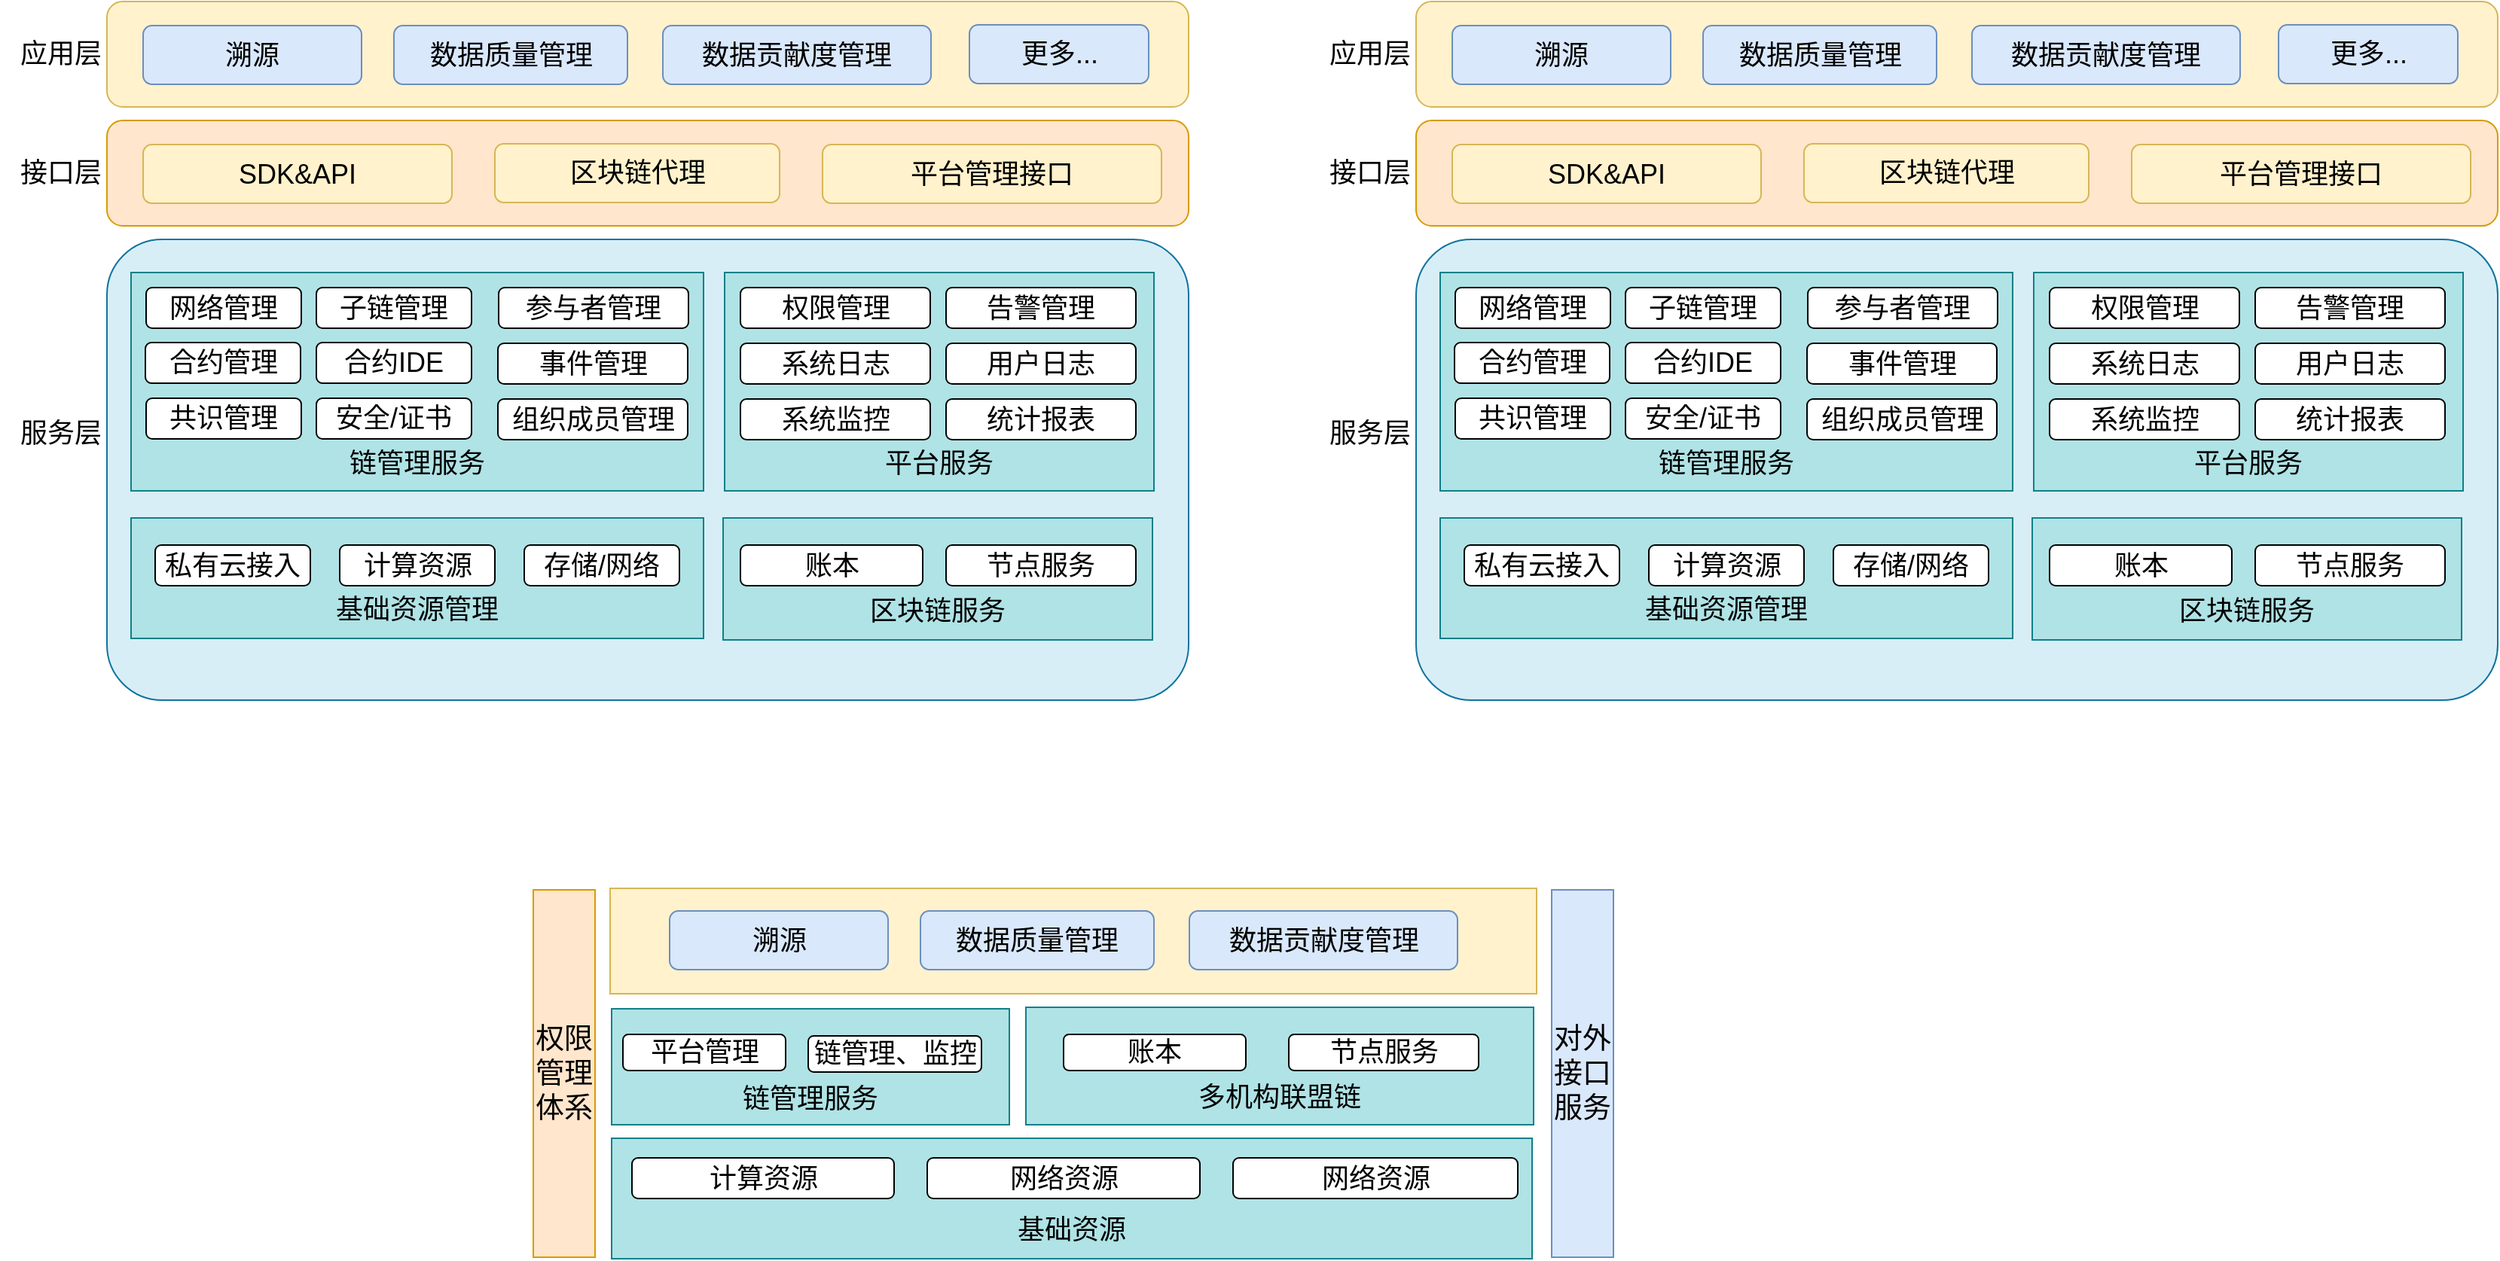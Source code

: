 <mxfile version="11.1.2" type="github"><diagram id="WIEtUlI_L1v1tH11AKhi" name="第 1 页"><mxGraphModel dx="1422" dy="927" grid="0" gridSize="10" guides="1" tooltips="1" connect="1" arrows="1" fold="1" page="1" pageScale="1" pageWidth="2527" pageHeight="1169" math="0" shadow="0"><root><mxCell id="0"/><mxCell id="1" parent="0"/><mxCell id="Eo95rkR2elM9zv1yrzYy-1" value="" style="rounded=1;whiteSpace=wrap;html=1;fillColor=#fff2cc;strokeColor=#d6b656;" parent="1" vertex="1"><mxGeometry x="122" y="73" width="718" height="70" as="geometry"/></mxCell><mxCell id="Eo95rkR2elM9zv1yrzYy-2" value="应用层" style="text;html=1;strokeColor=none;fillColor=none;align=center;verticalAlign=middle;whiteSpace=wrap;rounded=0;fontSize=18;" parent="1" vertex="1"><mxGeometry x="51" y="98" width="81" height="20" as="geometry"/></mxCell><mxCell id="Eo95rkR2elM9zv1yrzYy-4" value="接口层" style="text;html=1;strokeColor=none;fillColor=none;align=center;verticalAlign=middle;whiteSpace=wrap;rounded=0;fontSize=18;" parent="1" vertex="1"><mxGeometry x="51" y="177" width="81" height="20" as="geometry"/></mxCell><mxCell id="Eo95rkR2elM9zv1yrzYy-5" value="" style="rounded=1;whiteSpace=wrap;html=1;fillColor=#ffe6cc;strokeColor=#d79b00;" parent="1" vertex="1"><mxGeometry x="122" y="152" width="718" height="70" as="geometry"/></mxCell><mxCell id="Eo95rkR2elM9zv1yrzYy-6" value="SDK&amp;amp;API" style="rounded=1;whiteSpace=wrap;html=1;fontSize=18;fillColor=#fff2cc;strokeColor=#d6b656;" parent="1" vertex="1"><mxGeometry x="146" y="168" width="205" height="39" as="geometry"/></mxCell><mxCell id="Eo95rkR2elM9zv1yrzYy-7" value="区块链代理" style="rounded=1;whiteSpace=wrap;html=1;fontSize=18;fillColor=#fff2cc;strokeColor=#d6b656;" parent="1" vertex="1"><mxGeometry x="379.5" y="167.5" width="189" height="39" as="geometry"/></mxCell><mxCell id="Eo95rkR2elM9zv1yrzYy-8" value="平台管理接口" style="rounded=1;whiteSpace=wrap;html=1;fontSize=18;fillColor=#fff2cc;strokeColor=#d6b656;" parent="1" vertex="1"><mxGeometry x="597" y="168" width="225" height="39" as="geometry"/></mxCell><mxCell id="Eo95rkR2elM9zv1yrzYy-9" value="溯源" style="rounded=1;whiteSpace=wrap;html=1;fontSize=18;fillColor=#dae8fc;strokeColor=#6c8ebf;" parent="1" vertex="1"><mxGeometry x="146" y="89" width="145" height="39" as="geometry"/></mxCell><mxCell id="Eo95rkR2elM9zv1yrzYy-10" value="数据质量管理" style="rounded=1;whiteSpace=wrap;html=1;fontSize=18;fillColor=#dae8fc;strokeColor=#6c8ebf;" parent="1" vertex="1"><mxGeometry x="312.5" y="89" width="155" height="39" as="geometry"/></mxCell><mxCell id="Eo95rkR2elM9zv1yrzYy-11" value="数据贡献度管理" style="rounded=1;whiteSpace=wrap;html=1;fontSize=18;fillColor=#dae8fc;strokeColor=#6c8ebf;" parent="1" vertex="1"><mxGeometry x="491" y="89" width="178" height="39" as="geometry"/></mxCell><mxCell id="Eo95rkR2elM9zv1yrzYy-13" value="更多..." style="rounded=1;whiteSpace=wrap;html=1;fontSize=18;fillColor=#dae8fc;strokeColor=#6c8ebf;" parent="1" vertex="1"><mxGeometry x="694.5" y="88.5" width="119" height="39" as="geometry"/></mxCell><mxCell id="Eo95rkR2elM9zv1yrzYy-14" value="" style="rounded=1;whiteSpace=wrap;html=1;fontSize=18;fillColor=#b1ddf0;strokeColor=#10739e;glass=0;shadow=0;comic=0;arcSize=12;fillOpacity=50;" parent="1" vertex="1"><mxGeometry x="122" y="231" width="718" height="306" as="geometry"/></mxCell><mxCell id="Eo95rkR2elM9zv1yrzYy-15" value="服务层" style="text;html=1;strokeColor=none;fillColor=none;align=center;verticalAlign=middle;whiteSpace=wrap;rounded=0;fontSize=18;" parent="1" vertex="1"><mxGeometry x="51" y="350" width="81" height="20" as="geometry"/></mxCell><mxCell id="Eo95rkR2elM9zv1yrzYy-17" value="&lt;br&gt;&lt;br&gt;&lt;br&gt;&lt;br&gt;&lt;br&gt;链管理服务&lt;br&gt;" style="rounded=0;whiteSpace=wrap;html=1;shadow=0;glass=0;comic=0;fontSize=18;fillColor=#b0e3e6;strokeColor=#0e8088;" parent="1" vertex="1"><mxGeometry x="138" y="253" width="380" height="145" as="geometry"/></mxCell><mxCell id="Eo95rkR2elM9zv1yrzYy-18" value="网络管理" style="rounded=1;whiteSpace=wrap;html=1;shadow=0;glass=0;comic=0;fontSize=18;" parent="1" vertex="1"><mxGeometry x="148" y="263" width="103" height="27" as="geometry"/></mxCell><mxCell id="Eo95rkR2elM9zv1yrzYy-19" value="子链管理" style="rounded=1;whiteSpace=wrap;html=1;shadow=0;glass=0;comic=0;fontSize=18;" parent="1" vertex="1"><mxGeometry x="261" y="263" width="103" height="27" as="geometry"/></mxCell><mxCell id="Eo95rkR2elM9zv1yrzYy-22" value="合约管理" style="rounded=1;whiteSpace=wrap;html=1;shadow=0;glass=0;comic=0;fontSize=18;" parent="1" vertex="1"><mxGeometry x="147.5" y="299.5" width="103" height="27" as="geometry"/></mxCell><mxCell id="Eo95rkR2elM9zv1yrzYy-23" value="合约IDE" style="rounded=1;whiteSpace=wrap;html=1;shadow=0;glass=0;comic=0;fontSize=18;" parent="1" vertex="1"><mxGeometry x="261" y="299.5" width="103" height="27" as="geometry"/></mxCell><mxCell id="Eo95rkR2elM9zv1yrzYy-24" value="参与者管理" style="rounded=1;whiteSpace=wrap;html=1;shadow=0;glass=0;comic=0;fontSize=18;" parent="1" vertex="1"><mxGeometry x="382" y="263" width="126" height="27" as="geometry"/></mxCell><mxCell id="Eo95rkR2elM9zv1yrzYy-26" value="事件管理" style="rounded=1;whiteSpace=wrap;html=1;shadow=0;glass=0;comic=0;fontSize=18;" parent="1" vertex="1"><mxGeometry x="381.5" y="300" width="126" height="27" as="geometry"/></mxCell><mxCell id="Eo95rkR2elM9zv1yrzYy-27" value="&lt;br&gt;&lt;br&gt;&lt;br&gt;&lt;br&gt;&lt;br&gt;平台服务&lt;br&gt;" style="rounded=0;whiteSpace=wrap;html=1;shadow=0;glass=0;comic=0;fontSize=18;fillColor=#b0e3e6;strokeColor=#0e8088;" parent="1" vertex="1"><mxGeometry x="532" y="253" width="285" height="145" as="geometry"/></mxCell><mxCell id="Eo95rkR2elM9zv1yrzYy-25" value="组织成员管理" style="rounded=1;whiteSpace=wrap;html=1;shadow=0;glass=0;comic=0;fontSize=18;" parent="1" vertex="1"><mxGeometry x="381.5" y="337" width="126" height="27" as="geometry"/></mxCell><mxCell id="Eo95rkR2elM9zv1yrzYy-28" value="系统日志" style="rounded=1;whiteSpace=wrap;html=1;shadow=0;glass=0;comic=0;fontSize=18;" parent="1" vertex="1"><mxGeometry x="542.5" y="300" width="126" height="27" as="geometry"/></mxCell><mxCell id="Eo95rkR2elM9zv1yrzYy-29" value="告警管理" style="rounded=1;whiteSpace=wrap;html=1;shadow=0;glass=0;comic=0;fontSize=18;" parent="1" vertex="1"><mxGeometry x="679" y="263" width="126" height="27" as="geometry"/></mxCell><mxCell id="Eo95rkR2elM9zv1yrzYy-30" value="用户日志" style="rounded=1;whiteSpace=wrap;html=1;shadow=0;glass=0;comic=0;fontSize=18;" parent="1" vertex="1"><mxGeometry x="679" y="300" width="126" height="27" as="geometry"/></mxCell><mxCell id="Eo95rkR2elM9zv1yrzYy-31" value="系统监控" style="rounded=1;whiteSpace=wrap;html=1;shadow=0;glass=0;comic=0;fontSize=18;" parent="1" vertex="1"><mxGeometry x="542.5" y="337" width="126" height="27" as="geometry"/></mxCell><mxCell id="Eo95rkR2elM9zv1yrzYy-32" value="统计报表" style="rounded=1;whiteSpace=wrap;html=1;shadow=0;glass=0;comic=0;fontSize=18;" parent="1" vertex="1"><mxGeometry x="679" y="337" width="126" height="27" as="geometry"/></mxCell><mxCell id="Eo95rkR2elM9zv1yrzYy-33" value="&lt;br&gt;&lt;br&gt;区块链服务" style="rounded=0;whiteSpace=wrap;html=1;shadow=0;glass=0;comic=0;fontSize=18;fillColor=#b0e3e6;strokeColor=#0e8088;" parent="1" vertex="1"><mxGeometry x="531" y="416" width="285" height="81" as="geometry"/></mxCell><mxCell id="Eo95rkR2elM9zv1yrzYy-34" value="账本" style="rounded=1;whiteSpace=wrap;html=1;shadow=0;glass=0;comic=0;fontSize=18;" parent="1" vertex="1"><mxGeometry x="542.5" y="434" width="121" height="27" as="geometry"/></mxCell><mxCell id="Eo95rkR2elM9zv1yrzYy-35" value="节点服务" style="rounded=1;whiteSpace=wrap;html=1;shadow=0;glass=0;comic=0;fontSize=18;" parent="1" vertex="1"><mxGeometry x="679" y="434" width="126" height="27" as="geometry"/></mxCell><mxCell id="Eo95rkR2elM9zv1yrzYy-37" value="&lt;br&gt;&lt;br&gt;基础资源管理" style="rounded=0;whiteSpace=wrap;html=1;shadow=0;glass=0;comic=0;fontSize=18;fillColor=#b0e3e6;strokeColor=#0e8088;" parent="1" vertex="1"><mxGeometry x="138" y="416" width="380" height="80" as="geometry"/></mxCell><mxCell id="Eo95rkR2elM9zv1yrzYy-38" value="共识管理" style="rounded=1;whiteSpace=wrap;html=1;shadow=0;glass=0;comic=0;fontSize=18;" parent="1" vertex="1"><mxGeometry x="148" y="336.5" width="103" height="27" as="geometry"/></mxCell><mxCell id="Eo95rkR2elM9zv1yrzYy-39" value="安全/证书" style="rounded=1;whiteSpace=wrap;html=1;shadow=0;glass=0;comic=0;fontSize=18;" parent="1" vertex="1"><mxGeometry x="261" y="336.5" width="103" height="27" as="geometry"/></mxCell><mxCell id="Eo95rkR2elM9zv1yrzYy-40" value="权限管理" style="rounded=1;whiteSpace=wrap;html=1;shadow=0;glass=0;comic=0;fontSize=18;" parent="1" vertex="1"><mxGeometry x="542.5" y="263" width="126" height="27" as="geometry"/></mxCell><mxCell id="Eo95rkR2elM9zv1yrzYy-42" value="私有云接入" style="rounded=1;whiteSpace=wrap;html=1;shadow=0;glass=0;comic=0;fontSize=18;" parent="1" vertex="1"><mxGeometry x="154" y="434" width="103" height="27" as="geometry"/></mxCell><mxCell id="Eo95rkR2elM9zv1yrzYy-46" value="存储/网络" style="rounded=1;whiteSpace=wrap;html=1;shadow=0;glass=0;comic=0;fontSize=18;" parent="1" vertex="1"><mxGeometry x="399" y="434" width="103" height="27" as="geometry"/></mxCell><mxCell id="Eo95rkR2elM9zv1yrzYy-47" value="计算资源" style="rounded=1;whiteSpace=wrap;html=1;shadow=0;glass=0;comic=0;fontSize=18;" parent="1" vertex="1"><mxGeometry x="276.5" y="434" width="103" height="27" as="geometry"/></mxCell><mxCell id="GbY6utZYQ0ADplF-xOky-1" value="&lt;br&gt;&lt;br&gt;基础资源" style="rounded=0;whiteSpace=wrap;html=1;shadow=0;glass=0;comic=0;fontSize=18;fillColor=#b0e3e6;strokeColor=#0e8088;" parent="1" vertex="1"><mxGeometry x="457" y="828" width="611" height="80" as="geometry"/></mxCell><mxCell id="GbY6utZYQ0ADplF-xOky-3" value="网络资源" style="rounded=1;whiteSpace=wrap;html=1;shadow=0;glass=0;comic=0;fontSize=18;" parent="1" vertex="1"><mxGeometry x="666.5" y="841" width="181" height="27" as="geometry"/></mxCell><mxCell id="GbY6utZYQ0ADplF-xOky-4" value="计算资源" style="rounded=1;whiteSpace=wrap;html=1;shadow=0;glass=0;comic=0;fontSize=18;" parent="1" vertex="1"><mxGeometry x="470.5" y="841" width="174" height="27" as="geometry"/></mxCell><mxCell id="GbY6utZYQ0ADplF-xOky-5" value="网络资源" style="rounded=1;whiteSpace=wrap;html=1;shadow=0;glass=0;comic=0;fontSize=18;" parent="1" vertex="1"><mxGeometry x="869.5" y="841" width="189" height="27" as="geometry"/></mxCell><mxCell id="GbY6utZYQ0ADplF-xOky-6" value="&lt;br&gt;&lt;br&gt;多机构联盟链" style="rounded=0;whiteSpace=wrap;html=1;shadow=0;glass=0;comic=0;fontSize=18;fillColor=#b0e3e6;strokeColor=#0e8088;" parent="1" vertex="1"><mxGeometry x="732" y="741" width="337" height="78" as="geometry"/></mxCell><mxCell id="GbY6utZYQ0ADplF-xOky-7" value="账本" style="rounded=1;whiteSpace=wrap;html=1;shadow=0;glass=0;comic=0;fontSize=18;" parent="1" vertex="1"><mxGeometry x="757" y="759" width="121" height="24" as="geometry"/></mxCell><mxCell id="GbY6utZYQ0ADplF-xOky-8" value="节点服务" style="rounded=1;whiteSpace=wrap;html=1;shadow=0;glass=0;comic=0;fontSize=18;" parent="1" vertex="1"><mxGeometry x="906.5" y="759" width="126" height="24" as="geometry"/></mxCell><mxCell id="GbY6utZYQ0ADplF-xOky-12" value="&lt;br&gt;&lt;br&gt;链管理服务" style="rounded=0;whiteSpace=wrap;html=1;shadow=0;glass=0;comic=0;fontSize=18;fillColor=#b0e3e6;strokeColor=#0e8088;" parent="1" vertex="1"><mxGeometry x="457" y="742" width="264" height="77" as="geometry"/></mxCell><mxCell id="GbY6utZYQ0ADplF-xOky-13" value="平台管理" style="rounded=1;whiteSpace=wrap;html=1;shadow=0;glass=0;comic=0;fontSize=18;" parent="1" vertex="1"><mxGeometry x="464.5" y="759" width="108" height="24" as="geometry"/></mxCell><mxCell id="GbY6utZYQ0ADplF-xOky-14" value="链管理、监控" style="rounded=1;whiteSpace=wrap;html=1;shadow=0;glass=0;comic=0;fontSize=18;" parent="1" vertex="1"><mxGeometry x="587.5" y="760" width="115" height="24" as="geometry"/></mxCell><mxCell id="GbY6utZYQ0ADplF-xOky-15" value="" style="rounded=0;whiteSpace=wrap;html=1;fillColor=#fff2cc;strokeColor=#d6b656;" parent="1" vertex="1"><mxGeometry x="456" y="662" width="615" height="70" as="geometry"/></mxCell><mxCell id="GbY6utZYQ0ADplF-xOky-16" value="溯源" style="rounded=1;whiteSpace=wrap;html=1;fontSize=18;fillColor=#dae8fc;strokeColor=#6c8ebf;" parent="1" vertex="1"><mxGeometry x="495.5" y="677" width="145" height="39" as="geometry"/></mxCell><mxCell id="GbY6utZYQ0ADplF-xOky-17" value="数据质量管理" style="rounded=1;whiteSpace=wrap;html=1;fontSize=18;fillColor=#dae8fc;strokeColor=#6c8ebf;" parent="1" vertex="1"><mxGeometry x="662" y="677" width="155" height="39" as="geometry"/></mxCell><mxCell id="GbY6utZYQ0ADplF-xOky-18" value="数据贡献度管理" style="rounded=1;whiteSpace=wrap;html=1;fontSize=18;fillColor=#dae8fc;strokeColor=#6c8ebf;" parent="1" vertex="1"><mxGeometry x="840.5" y="677" width="178" height="39" as="geometry"/></mxCell><mxCell id="GbY6utZYQ0ADplF-xOky-20" value="权限管理体系" style="rounded=0;whiteSpace=wrap;html=1;fillColor=#ffe6cc;strokeColor=#d79b00;fontSize=19;" parent="1" vertex="1"><mxGeometry x="405" y="663" width="41" height="244" as="geometry"/></mxCell><mxCell id="GbY6utZYQ0ADplF-xOky-21" value="对外接口服务" style="rounded=0;whiteSpace=wrap;html=1;fillColor=#dae8fc;strokeColor=#6c8ebf;fontSize=19;" parent="1" vertex="1"><mxGeometry x="1081" y="663" width="41" height="244" as="geometry"/></mxCell><mxCell id="WQRcRBUCtje-9zsExGug-1" value="" style="rounded=1;whiteSpace=wrap;html=1;fillColor=#fff2cc;strokeColor=#d6b656;" vertex="1" parent="1"><mxGeometry x="991" y="73" width="718" height="70" as="geometry"/></mxCell><mxCell id="WQRcRBUCtje-9zsExGug-2" value="应用层" style="text;html=1;strokeColor=none;fillColor=none;align=center;verticalAlign=middle;whiteSpace=wrap;rounded=0;fontSize=18;" vertex="1" parent="1"><mxGeometry x="920" y="98" width="81" height="20" as="geometry"/></mxCell><mxCell id="WQRcRBUCtje-9zsExGug-3" value="接口层" style="text;html=1;strokeColor=none;fillColor=none;align=center;verticalAlign=middle;whiteSpace=wrap;rounded=0;fontSize=18;" vertex="1" parent="1"><mxGeometry x="920" y="177" width="81" height="20" as="geometry"/></mxCell><mxCell id="WQRcRBUCtje-9zsExGug-4" value="" style="rounded=1;whiteSpace=wrap;html=1;fillColor=#ffe6cc;strokeColor=#d79b00;" vertex="1" parent="1"><mxGeometry x="991" y="152" width="718" height="70" as="geometry"/></mxCell><mxCell id="WQRcRBUCtje-9zsExGug-5" value="SDK&amp;amp;API" style="rounded=1;whiteSpace=wrap;html=1;fontSize=18;fillColor=#fff2cc;strokeColor=#d6b656;" vertex="1" parent="1"><mxGeometry x="1015" y="168" width="205" height="39" as="geometry"/></mxCell><mxCell id="WQRcRBUCtje-9zsExGug-6" value="区块链代理" style="rounded=1;whiteSpace=wrap;html=1;fontSize=18;fillColor=#fff2cc;strokeColor=#d6b656;" vertex="1" parent="1"><mxGeometry x="1248.5" y="167.5" width="189" height="39" as="geometry"/></mxCell><mxCell id="WQRcRBUCtje-9zsExGug-7" value="平台管理接口" style="rounded=1;whiteSpace=wrap;html=1;fontSize=18;fillColor=#fff2cc;strokeColor=#d6b656;" vertex="1" parent="1"><mxGeometry x="1466" y="168" width="225" height="39" as="geometry"/></mxCell><mxCell id="WQRcRBUCtje-9zsExGug-8" value="溯源" style="rounded=1;whiteSpace=wrap;html=1;fontSize=18;fillColor=#dae8fc;strokeColor=#6c8ebf;" vertex="1" parent="1"><mxGeometry x="1015" y="89" width="145" height="39" as="geometry"/></mxCell><mxCell id="WQRcRBUCtje-9zsExGug-9" value="数据质量管理" style="rounded=1;whiteSpace=wrap;html=1;fontSize=18;fillColor=#dae8fc;strokeColor=#6c8ebf;" vertex="1" parent="1"><mxGeometry x="1181.5" y="89" width="155" height="39" as="geometry"/></mxCell><mxCell id="WQRcRBUCtje-9zsExGug-10" value="数据贡献度管理" style="rounded=1;whiteSpace=wrap;html=1;fontSize=18;fillColor=#dae8fc;strokeColor=#6c8ebf;" vertex="1" parent="1"><mxGeometry x="1360" y="89" width="178" height="39" as="geometry"/></mxCell><mxCell id="WQRcRBUCtje-9zsExGug-11" value="更多..." style="rounded=1;whiteSpace=wrap;html=1;fontSize=18;fillColor=#dae8fc;strokeColor=#6c8ebf;" vertex="1" parent="1"><mxGeometry x="1563.5" y="88.5" width="119" height="39" as="geometry"/></mxCell><mxCell id="WQRcRBUCtje-9zsExGug-12" value="" style="rounded=1;whiteSpace=wrap;html=1;fontSize=18;fillColor=#b1ddf0;strokeColor=#10739e;glass=0;shadow=0;comic=0;arcSize=12;fillOpacity=50;" vertex="1" parent="1"><mxGeometry x="991" y="231" width="718" height="306" as="geometry"/></mxCell><mxCell id="WQRcRBUCtje-9zsExGug-13" value="服务层" style="text;html=1;strokeColor=none;fillColor=none;align=center;verticalAlign=middle;whiteSpace=wrap;rounded=0;fontSize=18;" vertex="1" parent="1"><mxGeometry x="920" y="350" width="81" height="20" as="geometry"/></mxCell><mxCell id="WQRcRBUCtje-9zsExGug-14" value="&lt;br&gt;&lt;br&gt;&lt;br&gt;&lt;br&gt;&lt;br&gt;链管理服务&lt;br&gt;" style="rounded=0;whiteSpace=wrap;html=1;shadow=0;glass=0;comic=0;fontSize=18;fillColor=#b0e3e6;strokeColor=#0e8088;" vertex="1" parent="1"><mxGeometry x="1007" y="253" width="380" height="145" as="geometry"/></mxCell><mxCell id="WQRcRBUCtje-9zsExGug-15" value="网络管理" style="rounded=1;whiteSpace=wrap;html=1;shadow=0;glass=0;comic=0;fontSize=18;" vertex="1" parent="1"><mxGeometry x="1017" y="263" width="103" height="27" as="geometry"/></mxCell><mxCell id="WQRcRBUCtje-9zsExGug-16" value="子链管理" style="rounded=1;whiteSpace=wrap;html=1;shadow=0;glass=0;comic=0;fontSize=18;" vertex="1" parent="1"><mxGeometry x="1130" y="263" width="103" height="27" as="geometry"/></mxCell><mxCell id="WQRcRBUCtje-9zsExGug-17" value="合约管理" style="rounded=1;whiteSpace=wrap;html=1;shadow=0;glass=0;comic=0;fontSize=18;" vertex="1" parent="1"><mxGeometry x="1016.5" y="299.5" width="103" height="27" as="geometry"/></mxCell><mxCell id="WQRcRBUCtje-9zsExGug-18" value="合约IDE" style="rounded=1;whiteSpace=wrap;html=1;shadow=0;glass=0;comic=0;fontSize=18;" vertex="1" parent="1"><mxGeometry x="1130" y="299.5" width="103" height="27" as="geometry"/></mxCell><mxCell id="WQRcRBUCtje-9zsExGug-19" value="参与者管理" style="rounded=1;whiteSpace=wrap;html=1;shadow=0;glass=0;comic=0;fontSize=18;" vertex="1" parent="1"><mxGeometry x="1251" y="263" width="126" height="27" as="geometry"/></mxCell><mxCell id="WQRcRBUCtje-9zsExGug-20" value="事件管理" style="rounded=1;whiteSpace=wrap;html=1;shadow=0;glass=0;comic=0;fontSize=18;" vertex="1" parent="1"><mxGeometry x="1250.5" y="300" width="126" height="27" as="geometry"/></mxCell><mxCell id="WQRcRBUCtje-9zsExGug-21" value="&lt;br&gt;&lt;br&gt;&lt;br&gt;&lt;br&gt;&lt;br&gt;平台服务&lt;br&gt;" style="rounded=0;whiteSpace=wrap;html=1;shadow=0;glass=0;comic=0;fontSize=18;fillColor=#b0e3e6;strokeColor=#0e8088;" vertex="1" parent="1"><mxGeometry x="1401" y="253" width="285" height="145" as="geometry"/></mxCell><mxCell id="WQRcRBUCtje-9zsExGug-22" value="组织成员管理" style="rounded=1;whiteSpace=wrap;html=1;shadow=0;glass=0;comic=0;fontSize=18;" vertex="1" parent="1"><mxGeometry x="1250.5" y="337" width="126" height="27" as="geometry"/></mxCell><mxCell id="WQRcRBUCtje-9zsExGug-23" value="系统日志" style="rounded=1;whiteSpace=wrap;html=1;shadow=0;glass=0;comic=0;fontSize=18;" vertex="1" parent="1"><mxGeometry x="1411.5" y="300" width="126" height="27" as="geometry"/></mxCell><mxCell id="WQRcRBUCtje-9zsExGug-24" value="告警管理" style="rounded=1;whiteSpace=wrap;html=1;shadow=0;glass=0;comic=0;fontSize=18;" vertex="1" parent="1"><mxGeometry x="1548" y="263" width="126" height="27" as="geometry"/></mxCell><mxCell id="WQRcRBUCtje-9zsExGug-25" value="用户日志" style="rounded=1;whiteSpace=wrap;html=1;shadow=0;glass=0;comic=0;fontSize=18;" vertex="1" parent="1"><mxGeometry x="1548" y="300" width="126" height="27" as="geometry"/></mxCell><mxCell id="WQRcRBUCtje-9zsExGug-26" value="系统监控" style="rounded=1;whiteSpace=wrap;html=1;shadow=0;glass=0;comic=0;fontSize=18;" vertex="1" parent="1"><mxGeometry x="1411.5" y="337" width="126" height="27" as="geometry"/></mxCell><mxCell id="WQRcRBUCtje-9zsExGug-27" value="统计报表" style="rounded=1;whiteSpace=wrap;html=1;shadow=0;glass=0;comic=0;fontSize=18;" vertex="1" parent="1"><mxGeometry x="1548" y="337" width="126" height="27" as="geometry"/></mxCell><mxCell id="WQRcRBUCtje-9zsExGug-28" value="&lt;br&gt;&lt;br&gt;区块链服务" style="rounded=0;whiteSpace=wrap;html=1;shadow=0;glass=0;comic=0;fontSize=18;fillColor=#b0e3e6;strokeColor=#0e8088;" vertex="1" parent="1"><mxGeometry x="1400" y="416" width="285" height="81" as="geometry"/></mxCell><mxCell id="WQRcRBUCtje-9zsExGug-29" value="账本" style="rounded=1;whiteSpace=wrap;html=1;shadow=0;glass=0;comic=0;fontSize=18;" vertex="1" parent="1"><mxGeometry x="1411.5" y="434" width="121" height="27" as="geometry"/></mxCell><mxCell id="WQRcRBUCtje-9zsExGug-30" value="节点服务" style="rounded=1;whiteSpace=wrap;html=1;shadow=0;glass=0;comic=0;fontSize=18;" vertex="1" parent="1"><mxGeometry x="1548" y="434" width="126" height="27" as="geometry"/></mxCell><mxCell id="WQRcRBUCtje-9zsExGug-31" value="&lt;br&gt;&lt;br&gt;基础资源管理" style="rounded=0;whiteSpace=wrap;html=1;shadow=0;glass=0;comic=0;fontSize=18;fillColor=#b0e3e6;strokeColor=#0e8088;" vertex="1" parent="1"><mxGeometry x="1007" y="416" width="380" height="80" as="geometry"/></mxCell><mxCell id="WQRcRBUCtje-9zsExGug-32" value="共识管理" style="rounded=1;whiteSpace=wrap;html=1;shadow=0;glass=0;comic=0;fontSize=18;" vertex="1" parent="1"><mxGeometry x="1017" y="336.5" width="103" height="27" as="geometry"/></mxCell><mxCell id="WQRcRBUCtje-9zsExGug-33" value="安全/证书" style="rounded=1;whiteSpace=wrap;html=1;shadow=0;glass=0;comic=0;fontSize=18;" vertex="1" parent="1"><mxGeometry x="1130" y="336.5" width="103" height="27" as="geometry"/></mxCell><mxCell id="WQRcRBUCtje-9zsExGug-34" value="权限管理" style="rounded=1;whiteSpace=wrap;html=1;shadow=0;glass=0;comic=0;fontSize=18;" vertex="1" parent="1"><mxGeometry x="1411.5" y="263" width="126" height="27" as="geometry"/></mxCell><mxCell id="WQRcRBUCtje-9zsExGug-35" value="私有云接入" style="rounded=1;whiteSpace=wrap;html=1;shadow=0;glass=0;comic=0;fontSize=18;" vertex="1" parent="1"><mxGeometry x="1023" y="434" width="103" height="27" as="geometry"/></mxCell><mxCell id="WQRcRBUCtje-9zsExGug-36" value="存储/网络" style="rounded=1;whiteSpace=wrap;html=1;shadow=0;glass=0;comic=0;fontSize=18;" vertex="1" parent="1"><mxGeometry x="1268" y="434" width="103" height="27" as="geometry"/></mxCell><mxCell id="WQRcRBUCtje-9zsExGug-37" value="计算资源" style="rounded=1;whiteSpace=wrap;html=1;shadow=0;glass=0;comic=0;fontSize=18;" vertex="1" parent="1"><mxGeometry x="1145.5" y="434" width="103" height="27" as="geometry"/></mxCell></root></mxGraphModel></diagram></mxfile>